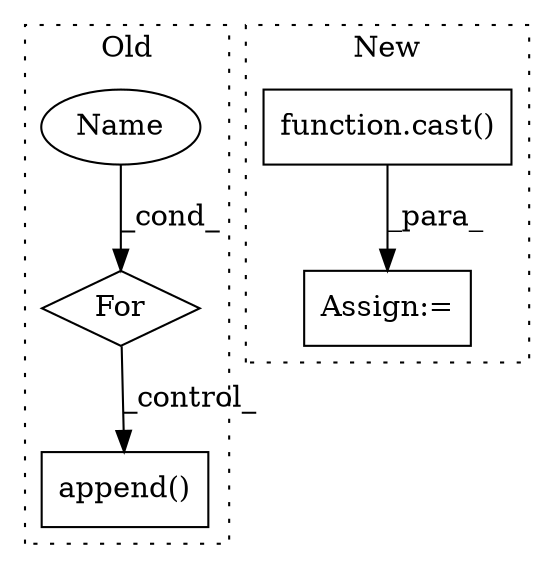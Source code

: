 digraph G {
subgraph cluster0 {
1 [label="append()" a="75" s="13864,13918" l="15,1" shape="box"];
3 [label="For" a="107" s="13766,13787" l="4,22" shape="diamond"];
4 [label="Name" a="87" s="13770" l="6" shape="ellipse"];
label = "Old";
style="dotted";
}
subgraph cluster1 {
2 [label="function.cast()" a="75" s="14363,14401" l="5,1" shape="box"];
5 [label="Assign:=" a="68" s="14287" l="3" shape="box"];
label = "New";
style="dotted";
}
2 -> 5 [label="_para_"];
3 -> 1 [label="_control_"];
4 -> 3 [label="_cond_"];
}